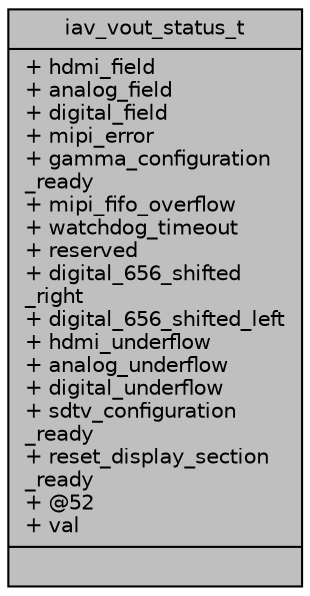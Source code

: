 digraph "iav_vout_status_t"
{
 // INTERACTIVE_SVG=YES
 // LATEX_PDF_SIZE
  bgcolor="transparent";
  edge [fontname="Helvetica",fontsize="10",labelfontname="Helvetica",labelfontsize="10"];
  node [fontname="Helvetica",fontsize="10",shape=record];
  Node1 [label="{iav_vout_status_t\n|+ hdmi_field\l+ analog_field\l+ digital_field\l+ mipi_error\l+ gamma_configuration\l_ready\l+ mipi_fifo_overflow\l+ watchdog_timeout\l+ reserved\l+ digital_656_shifted\l_right\l+ digital_656_shifted_left\l+ hdmi_underflow\l+ analog_underflow\l+ digital_underflow\l+ sdtv_configuration\l_ready\l+ reset_display_section\l_ready\l+ @52\l+ val\l|}",height=0.2,width=0.4,color="black", fillcolor="grey75", style="filled", fontcolor="black",tooltip=" "];
}
